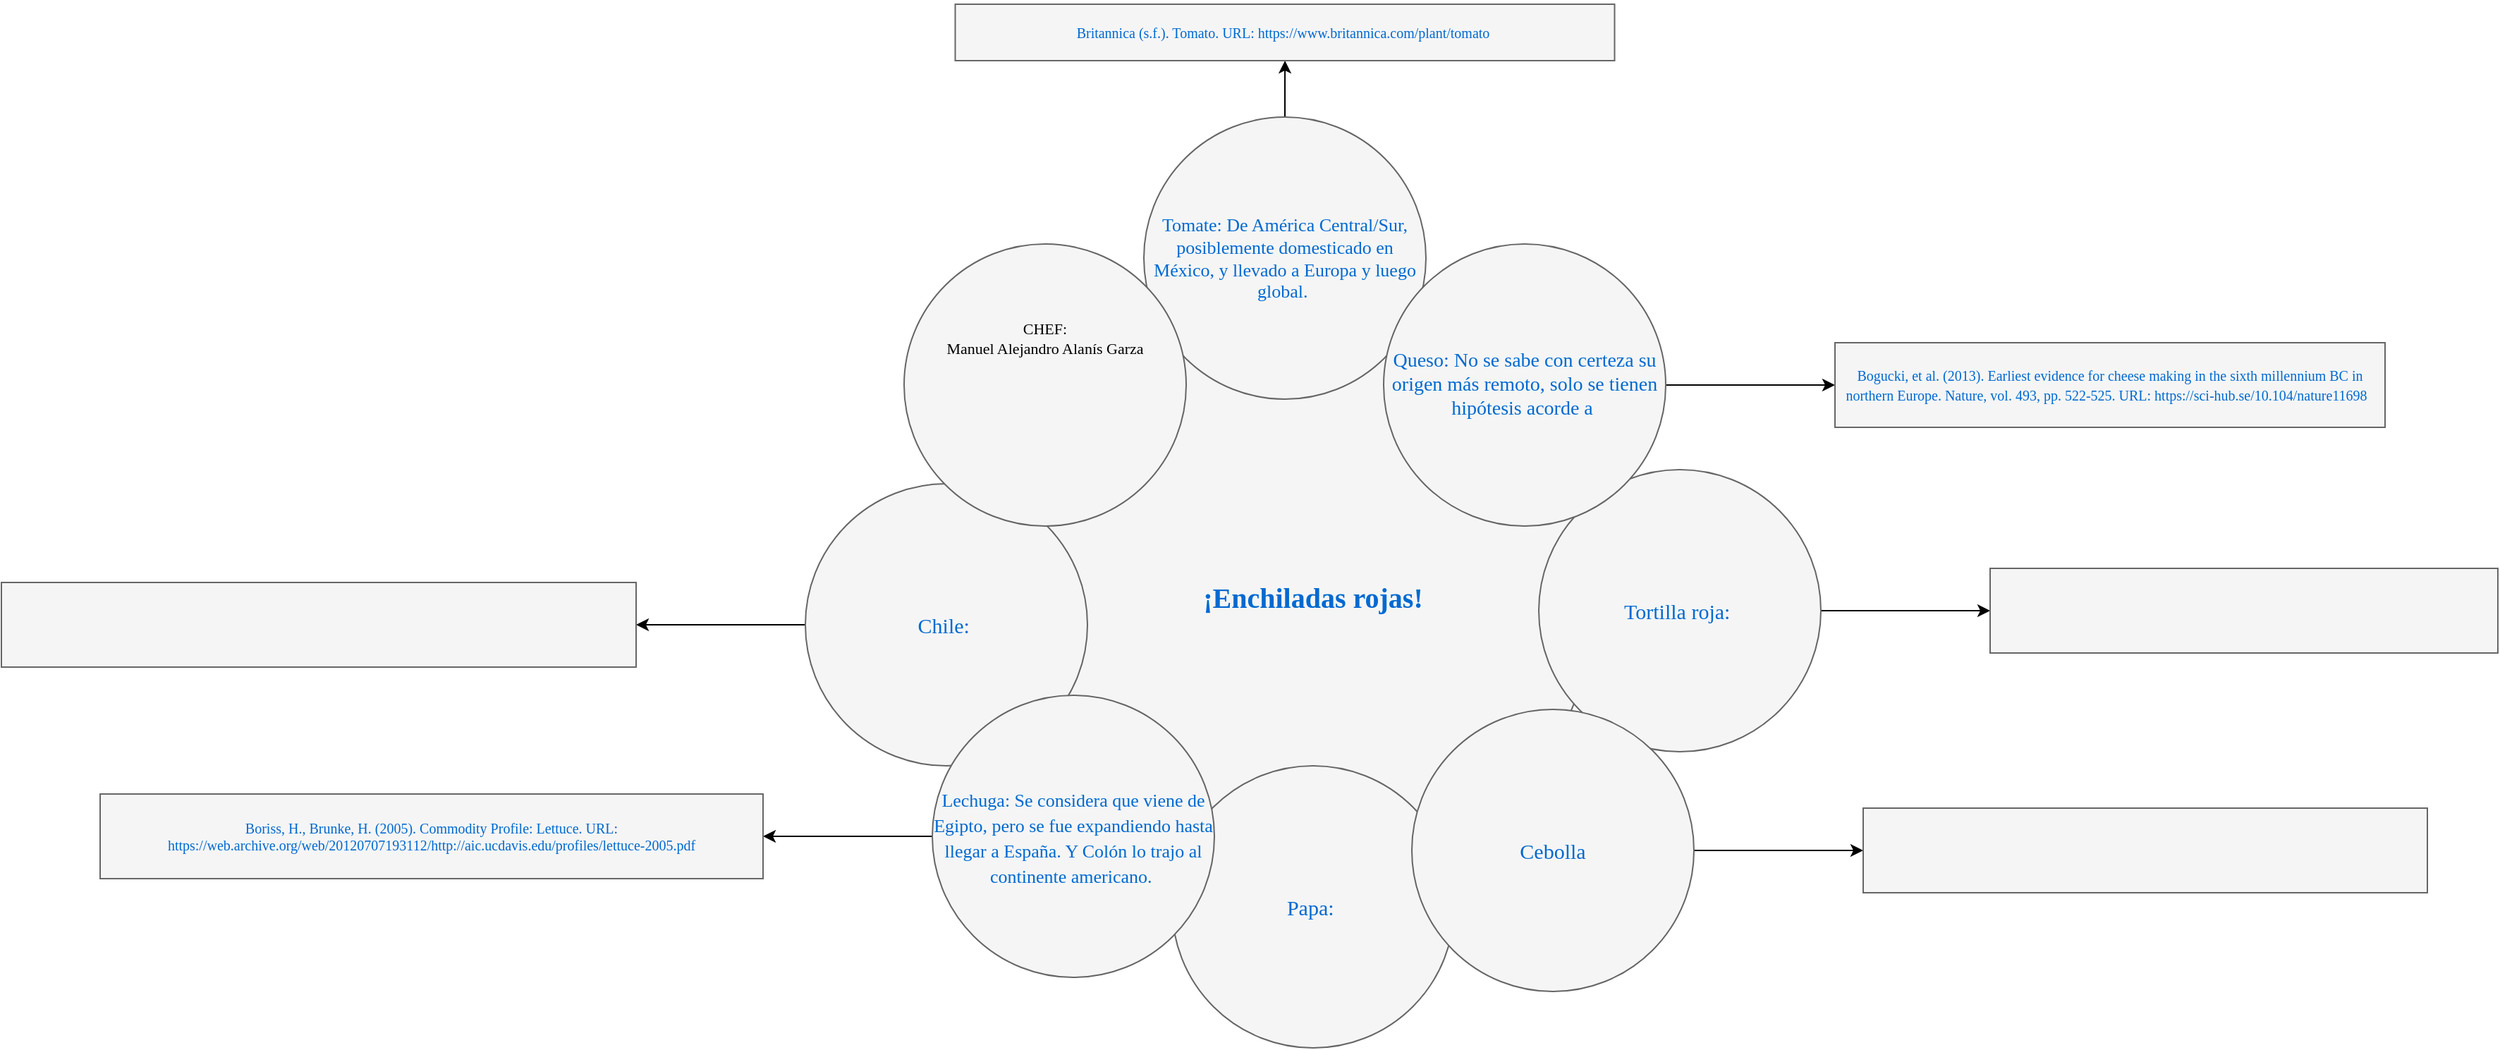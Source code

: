 <mxfile version="20.5.3" type="github">
  <diagram name="Page-1" id="dd472eb7-4b8b-5cd9-a60b-b15522922e76">
    <mxGraphModel dx="1968" dy="1300" grid="1" gridSize="10" guides="1" tooltips="1" connect="1" arrows="1" fold="1" page="1" pageScale="1" pageWidth="1100" pageHeight="850" background="none" math="0" shadow="0">
      <root>
        <mxCell id="0" />
        <mxCell id="1" parent="0" />
        <mxCell id="374e34682ed331ee-1" value="¡Enchiladas rojas!" style="ellipse;whiteSpace=wrap;html=1;rounded=0;shadow=0;dashed=0;comic=0;fontFamily=Verdana;fontSize=20;fontColor=#0069D1;fillColor=#f5f5f5;strokeColor=#666666;fontStyle=1" parent="1" vertex="1">
          <mxGeometry x="330" y="180" width="400" height="400" as="geometry" />
        </mxCell>
        <mxCell id="xvJGu8YhzxAPybP7-k_y-7" value="" style="edgeStyle=orthogonalEdgeStyle;rounded=0;orthogonalLoop=1;jettySize=auto;html=1;fontSize=15;" edge="1" parent="1" source="45236fa5f4b8e91a-1" target="xvJGu8YhzxAPybP7-k_y-6">
          <mxGeometry relative="1" as="geometry" />
        </mxCell>
        <mxCell id="45236fa5f4b8e91a-1" value="Tomate: De América Central/Sur, posiblemente domesticado en México, y llevado a Europa y luego global.&amp;nbsp;" style="ellipse;whiteSpace=wrap;html=1;rounded=0;shadow=0;dashed=0;comic=0;fontFamily=Verdana;fontSize=13;fontColor=#0069D1;fillColor=#f5f5f5;strokeColor=#666666;" parent="1" vertex="1">
          <mxGeometry x="410" y="40" width="200" height="200" as="geometry" />
        </mxCell>
        <mxCell id="45236fa5f4b8e91a-2" value="Papa:&amp;nbsp;" style="ellipse;whiteSpace=wrap;html=1;rounded=0;shadow=0;dashed=0;comic=0;fontFamily=Verdana;fontSize=15;fontColor=#0069D1;fillColor=#f5f5f5;strokeColor=#666666;" parent="1" vertex="1">
          <mxGeometry x="430" y="500" width="200" height="200" as="geometry" />
        </mxCell>
        <mxCell id="xvJGu8YhzxAPybP7-k_y-16" value="" style="edgeStyle=orthogonalEdgeStyle;rounded=0;orthogonalLoop=1;jettySize=auto;html=1;fontSize=11;" edge="1" parent="1" source="45236fa5f4b8e91a-3" target="xvJGu8YhzxAPybP7-k_y-15">
          <mxGeometry relative="1" as="geometry" />
        </mxCell>
        <mxCell id="45236fa5f4b8e91a-3" value="Tortilla roja:&amp;nbsp;" style="ellipse;whiteSpace=wrap;html=1;rounded=0;shadow=0;dashed=0;comic=0;fontFamily=Verdana;fontSize=15;fontColor=#0069D1;fillColor=#f5f5f5;strokeColor=#666666;" parent="1" vertex="1">
          <mxGeometry x="690" y="290" width="200" height="200" as="geometry" />
        </mxCell>
        <mxCell id="xvJGu8YhzxAPybP7-k_y-20" value="" style="edgeStyle=orthogonalEdgeStyle;rounded=0;orthogonalLoop=1;jettySize=auto;html=1;fontSize=11;" edge="1" parent="1" source="45236fa5f4b8e91a-4" target="xvJGu8YhzxAPybP7-k_y-19">
          <mxGeometry relative="1" as="geometry" />
        </mxCell>
        <mxCell id="45236fa5f4b8e91a-4" value="Chile:&amp;nbsp;" style="ellipse;whiteSpace=wrap;html=1;rounded=0;shadow=0;dashed=0;comic=0;fontFamily=Verdana;fontSize=15;fontColor=#0069D1;fillColor=#f5f5f5;strokeColor=#666666;" parent="1" vertex="1">
          <mxGeometry x="170" y="300" width="200" height="200" as="geometry" />
        </mxCell>
        <mxCell id="45236fa5f4b8e91a-5" value="&lt;font color=&quot;#000000&quot; style=&quot;font-size: 11px;&quot;&gt;CHEF:&lt;br style=&quot;font-size: 11px;&quot;&gt;Manuel Alejandro Alanís Garza&lt;br style=&quot;font-size: 11px;&quot;&gt;&lt;br&gt;&lt;br&gt;&lt;br style=&quot;font-size: 11px;&quot;&gt;&lt;br style=&quot;font-size: 11px;&quot;&gt;&lt;br style=&quot;font-size: 11px;&quot;&gt;&lt;/font&gt;" style="ellipse;whiteSpace=wrap;html=1;rounded=0;shadow=0;dashed=0;comic=0;fontFamily=Verdana;fontSize=11;fontColor=#0069D1;fillColor=#f5f5f5;strokeColor=#666666;" parent="1" vertex="1">
          <mxGeometry x="240" y="130" width="200" height="200" as="geometry" />
        </mxCell>
        <mxCell id="xvJGu8YhzxAPybP7-k_y-13" value="" style="edgeStyle=orthogonalEdgeStyle;rounded=0;orthogonalLoop=1;jettySize=auto;html=1;fontSize=13;" edge="1" parent="1" source="45236fa5f4b8e91a-6" target="xvJGu8YhzxAPybP7-k_y-12">
          <mxGeometry relative="1" as="geometry" />
        </mxCell>
        <mxCell id="45236fa5f4b8e91a-6" value="Queso: No se sabe con certeza su origen más remoto, solo se tienen hipótesis acorde a&amp;nbsp;" style="ellipse;whiteSpace=wrap;html=1;rounded=0;shadow=0;dashed=0;comic=0;fontFamily=Verdana;fontSize=14;fontColor=#0069D1;fillColor=#f5f5f5;strokeColor=#666666;" parent="1" vertex="1">
          <mxGeometry x="580" y="130" width="200" height="200" as="geometry" />
        </mxCell>
        <mxCell id="xvJGu8YhzxAPybP7-k_y-18" value="" style="edgeStyle=orthogonalEdgeStyle;rounded=0;orthogonalLoop=1;jettySize=auto;html=1;fontSize=11;" edge="1" parent="1" source="45236fa5f4b8e91a-7" target="xvJGu8YhzxAPybP7-k_y-17">
          <mxGeometry relative="1" as="geometry" />
        </mxCell>
        <mxCell id="45236fa5f4b8e91a-7" value="Cebolla" style="ellipse;whiteSpace=wrap;html=1;rounded=0;shadow=0;dashed=0;comic=0;fontFamily=Verdana;fontSize=15;fontColor=#0069D1;fillColor=#f5f5f5;strokeColor=#666666;" parent="1" vertex="1">
          <mxGeometry x="600" y="460" width="200" height="200" as="geometry" />
        </mxCell>
        <mxCell id="xvJGu8YhzxAPybP7-k_y-22" value="" style="edgeStyle=orthogonalEdgeStyle;rounded=0;orthogonalLoop=1;jettySize=auto;html=1;fontSize=10;" edge="1" parent="1" source="45236fa5f4b8e91a-8">
          <mxGeometry relative="1" as="geometry">
            <mxPoint x="140" y="550" as="targetPoint" />
          </mxGeometry>
        </mxCell>
        <mxCell id="45236fa5f4b8e91a-8" value="&lt;span style=&quot;font-size: 13px;&quot;&gt;Lechuga:&amp;nbsp;Se considera que viene de Egipto, pero se fue expandiendo hasta llegar a España. Y Colón lo trajo al continente americano.&amp;nbsp;&lt;/span&gt;" style="ellipse;whiteSpace=wrap;html=1;rounded=0;shadow=0;dashed=0;comic=0;fontFamily=Verdana;fontSize=15;fontColor=#0069D1;fillColor=#f5f5f5;strokeColor=#666666;" parent="1" vertex="1">
          <mxGeometry x="260" y="450" width="200" height="200" as="geometry" />
        </mxCell>
        <mxCell id="xvJGu8YhzxAPybP7-k_y-6" value="&lt;p style=&quot;line-height: 90%;&quot;&gt;&lt;font style=&quot;font-size: 10px;&quot;&gt;Britannica (s.f.). Tomato.&amp;nbsp;URL:&amp;nbsp;https://www.britannica.com/plant/tomato&amp;nbsp;&lt;/font&gt;&lt;/p&gt;" style="whiteSpace=wrap;html=1;fontSize=15;fontFamily=Verdana;fillColor=#f5f5f5;strokeColor=#666666;fontColor=#0069D1;rounded=0;shadow=0;dashed=0;comic=0;verticalAlign=middle;" vertex="1" parent="1">
          <mxGeometry x="276.25" y="-40" width="467.5" height="40" as="geometry" />
        </mxCell>
        <mxCell id="xvJGu8YhzxAPybP7-k_y-12" value="&lt;p style=&quot;line-height: 90%;&quot;&gt;&lt;font style=&quot;font-size: 10px;&quot;&gt;Bogucki, et al. (2013). Earliest evidence for cheese making in the sixth millennium BC in northern Europe. Nature, vol. 493, pp. 522-525. URL: https://sci-hub.se/10.104/nature11698&amp;nbsp;&amp;nbsp;&lt;/font&gt;&lt;/p&gt;" style="whiteSpace=wrap;html=1;fontSize=14;fontFamily=Verdana;fillColor=#f5f5f5;strokeColor=#666666;fontColor=#0069D1;rounded=0;shadow=0;dashed=0;comic=0;" vertex="1" parent="1">
          <mxGeometry x="900" y="200" width="390" height="60" as="geometry" />
        </mxCell>
        <mxCell id="xvJGu8YhzxAPybP7-k_y-15" value="" style="whiteSpace=wrap;html=1;fontSize=15;fontFamily=Verdana;fillColor=#f5f5f5;strokeColor=#666666;fontColor=#0069D1;rounded=0;shadow=0;dashed=0;comic=0;" vertex="1" parent="1">
          <mxGeometry x="1010" y="360" width="360" height="60" as="geometry" />
        </mxCell>
        <mxCell id="xvJGu8YhzxAPybP7-k_y-17" value="" style="whiteSpace=wrap;html=1;fontSize=15;fontFamily=Verdana;fillColor=#f5f5f5;strokeColor=#666666;fontColor=#0069D1;rounded=0;shadow=0;dashed=0;comic=0;" vertex="1" parent="1">
          <mxGeometry x="920" y="530" width="400" height="60" as="geometry" />
        </mxCell>
        <mxCell id="xvJGu8YhzxAPybP7-k_y-19" value="" style="whiteSpace=wrap;html=1;fontSize=15;fontFamily=Verdana;fillColor=#f5f5f5;strokeColor=#666666;fontColor=#0069D1;rounded=0;shadow=0;dashed=0;comic=0;" vertex="1" parent="1">
          <mxGeometry x="-400" y="370" width="450" height="60" as="geometry" />
        </mxCell>
        <mxCell id="xvJGu8YhzxAPybP7-k_y-23" value="Boriss, H., Brunke, H. (2005). Commodity Profile: Lettuce. URL: https://web.archive.org/web/20120707193112/http://aic.ucdavis.edu/profiles/lettuce-2005.pdf" style="whiteSpace=wrap;html=1;fontSize=10;fontFamily=Verdana;fillColor=#f5f5f5;strokeColor=#666666;fontColor=#0069D1;rounded=0;shadow=0;dashed=0;comic=0;" vertex="1" parent="1">
          <mxGeometry x="-330" y="520" width="470" height="60" as="geometry" />
        </mxCell>
        <mxCell id="xvJGu8YhzxAPybP7-k_y-24" value="" style="shape=image;verticalLabelPosition=bottom;labelBackgroundColor=default;verticalAlign=top;aspect=fixed;imageAspect=0;image=https://creazilla-store.fra1.digitaloceanspaces.com/cliparts/35947/chef-cook-clipart-xl.png;" vertex="1" parent="1">
          <mxGeometry x="350" y="230" width="99" height="184.51" as="geometry" />
        </mxCell>
      </root>
    </mxGraphModel>
  </diagram>
</mxfile>
